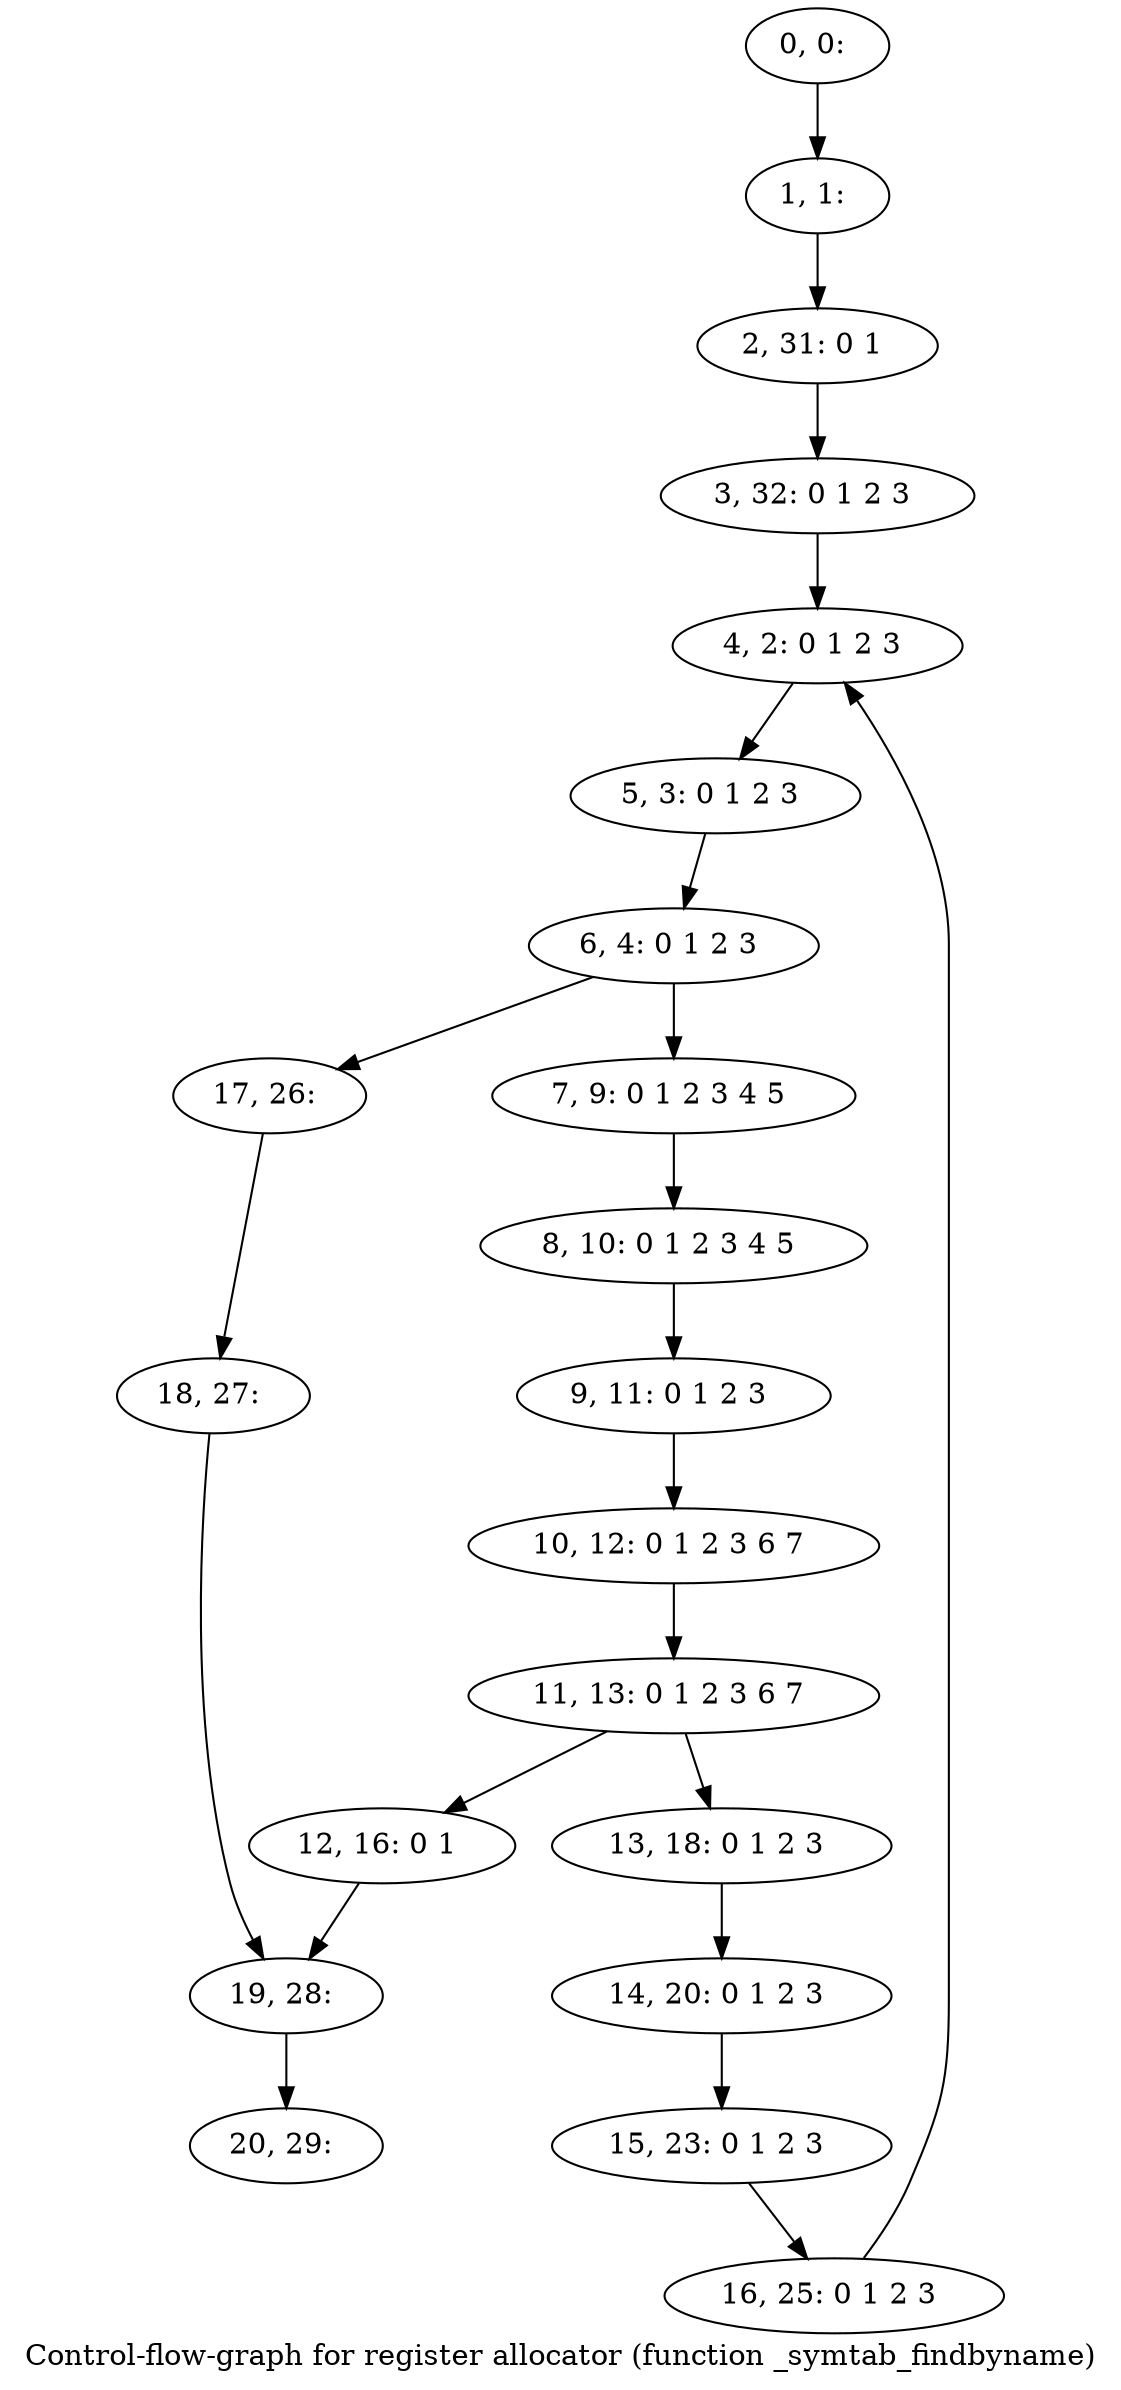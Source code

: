digraph G {
graph [label="Control-flow-graph for register allocator (function _symtab_findbyname)"]
0[label="0, 0: "];
1[label="1, 1: "];
2[label="2, 31: 0 1 "];
3[label="3, 32: 0 1 2 3 "];
4[label="4, 2: 0 1 2 3 "];
5[label="5, 3: 0 1 2 3 "];
6[label="6, 4: 0 1 2 3 "];
7[label="7, 9: 0 1 2 3 4 5 "];
8[label="8, 10: 0 1 2 3 4 5 "];
9[label="9, 11: 0 1 2 3 "];
10[label="10, 12: 0 1 2 3 6 7 "];
11[label="11, 13: 0 1 2 3 6 7 "];
12[label="12, 16: 0 1 "];
13[label="13, 18: 0 1 2 3 "];
14[label="14, 20: 0 1 2 3 "];
15[label="15, 23: 0 1 2 3 "];
16[label="16, 25: 0 1 2 3 "];
17[label="17, 26: "];
18[label="18, 27: "];
19[label="19, 28: "];
20[label="20, 29: "];
0->1 ;
1->2 ;
2->3 ;
3->4 ;
4->5 ;
5->6 ;
6->7 ;
6->17 ;
7->8 ;
8->9 ;
9->10 ;
10->11 ;
11->12 ;
11->13 ;
12->19 ;
13->14 ;
14->15 ;
15->16 ;
16->4 ;
17->18 ;
18->19 ;
19->20 ;
}

